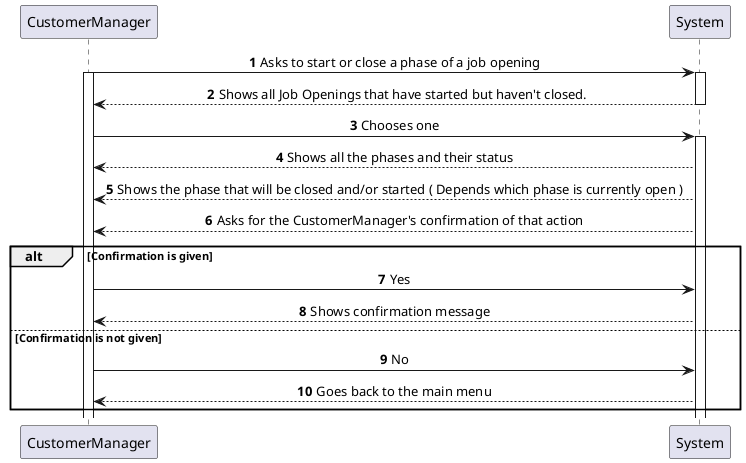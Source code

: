 @startuml
'https://plantuml.com/sequence-diagram

autonumber

skinparam sequenceMessageAlign center

    CustomerManager -> System: Asks to start or close a phase of a job opening

    Activate CustomerManager

    Activate System

    System --> CustomerManager: Shows all Job Openings that have started but haven't closed.

    Deactivate System

    CustomerManager -> System: Chooses one

    Activate System

    System --> CustomerManager: Shows all the phases and their status

    System --> CustomerManager: Shows the phase that will be closed and/or started ( Depends which phase is currently open )

    System --> CustomerManager: Asks for the CustomerManager's confirmation of that action

    alt Confirmation is given

        CustomerManager -> System: Yes

        System --> CustomerManager: Shows confirmation message

    else Confirmation is not given

            CustomerManager -> System: No

            System --> CustomerManager: Goes back to the main menu

    end


@enduml